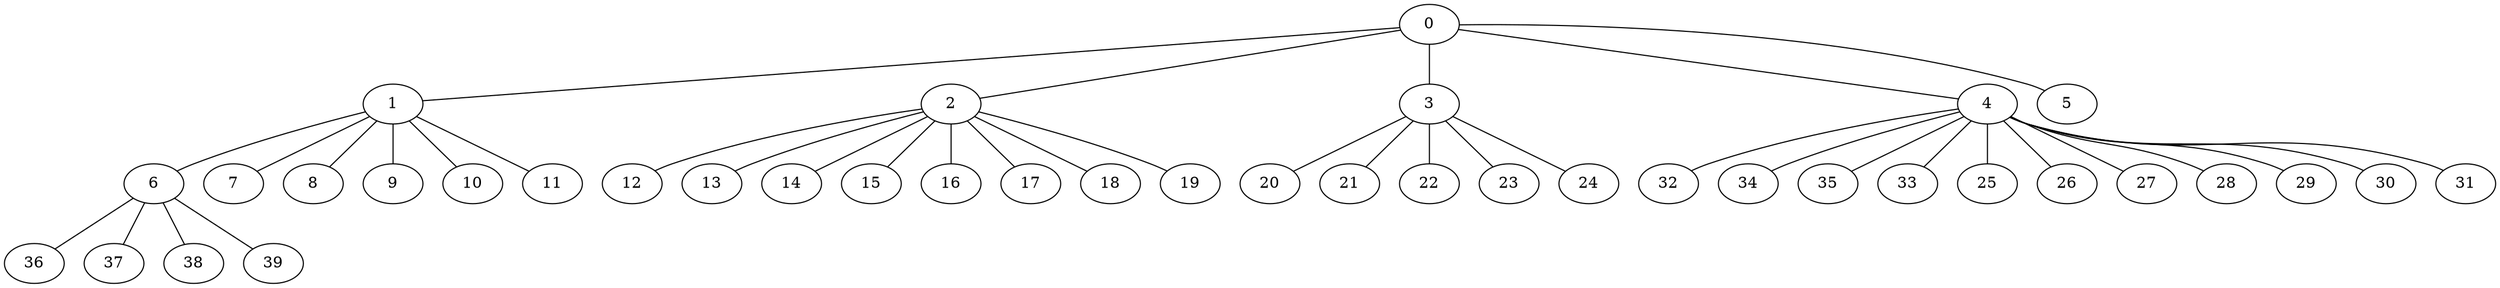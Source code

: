 
graph graphname {
    0 -- 1
0 -- 2
0 -- 3
0 -- 4
0 -- 5
1 -- 6
1 -- 7
1 -- 8
1 -- 9
1 -- 10
1 -- 11
2 -- 12
2 -- 13
2 -- 14
2 -- 15
2 -- 16
2 -- 17
2 -- 18
2 -- 19
3 -- 20
3 -- 21
3 -- 22
3 -- 23
3 -- 24
4 -- 32
4 -- 34
4 -- 35
4 -- 33
4 -- 25
4 -- 26
4 -- 27
4 -- 28
4 -- 29
4 -- 30
4 -- 31
6 -- 36
6 -- 37
6 -- 38
6 -- 39

}
